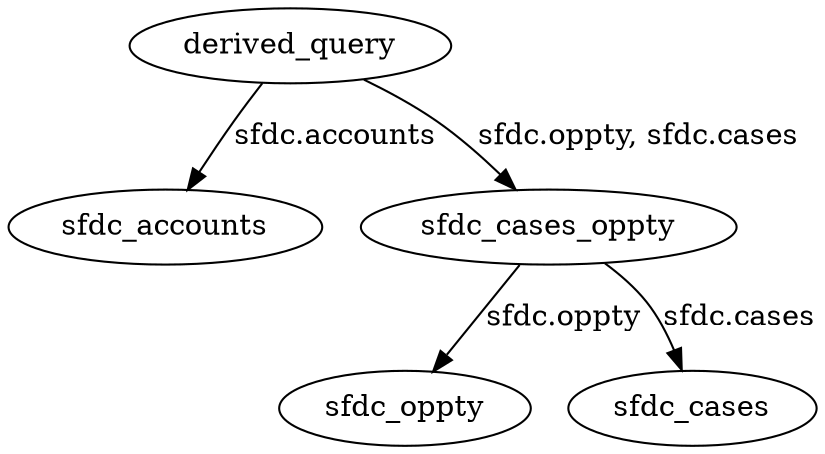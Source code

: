 digraph derived_query {
	derived_query [label=derived_query]
	sfdc_accounts [label=sfdc_accounts]
	sfdc_cases_oppty [label=sfdc_cases_oppty]
	sfdc_oppty [label=sfdc_oppty]
	sfdc_cases [label=sfdc_cases]
	derived_query -> sfdc_accounts [label="sfdc.accounts"]
	derived_query -> sfdc_cases_oppty [label="sfdc.oppty, sfdc.cases"]
	sfdc_cases_oppty -> sfdc_oppty [label="sfdc.oppty"]
	sfdc_cases_oppty -> sfdc_cases [label="sfdc.cases"]
}
